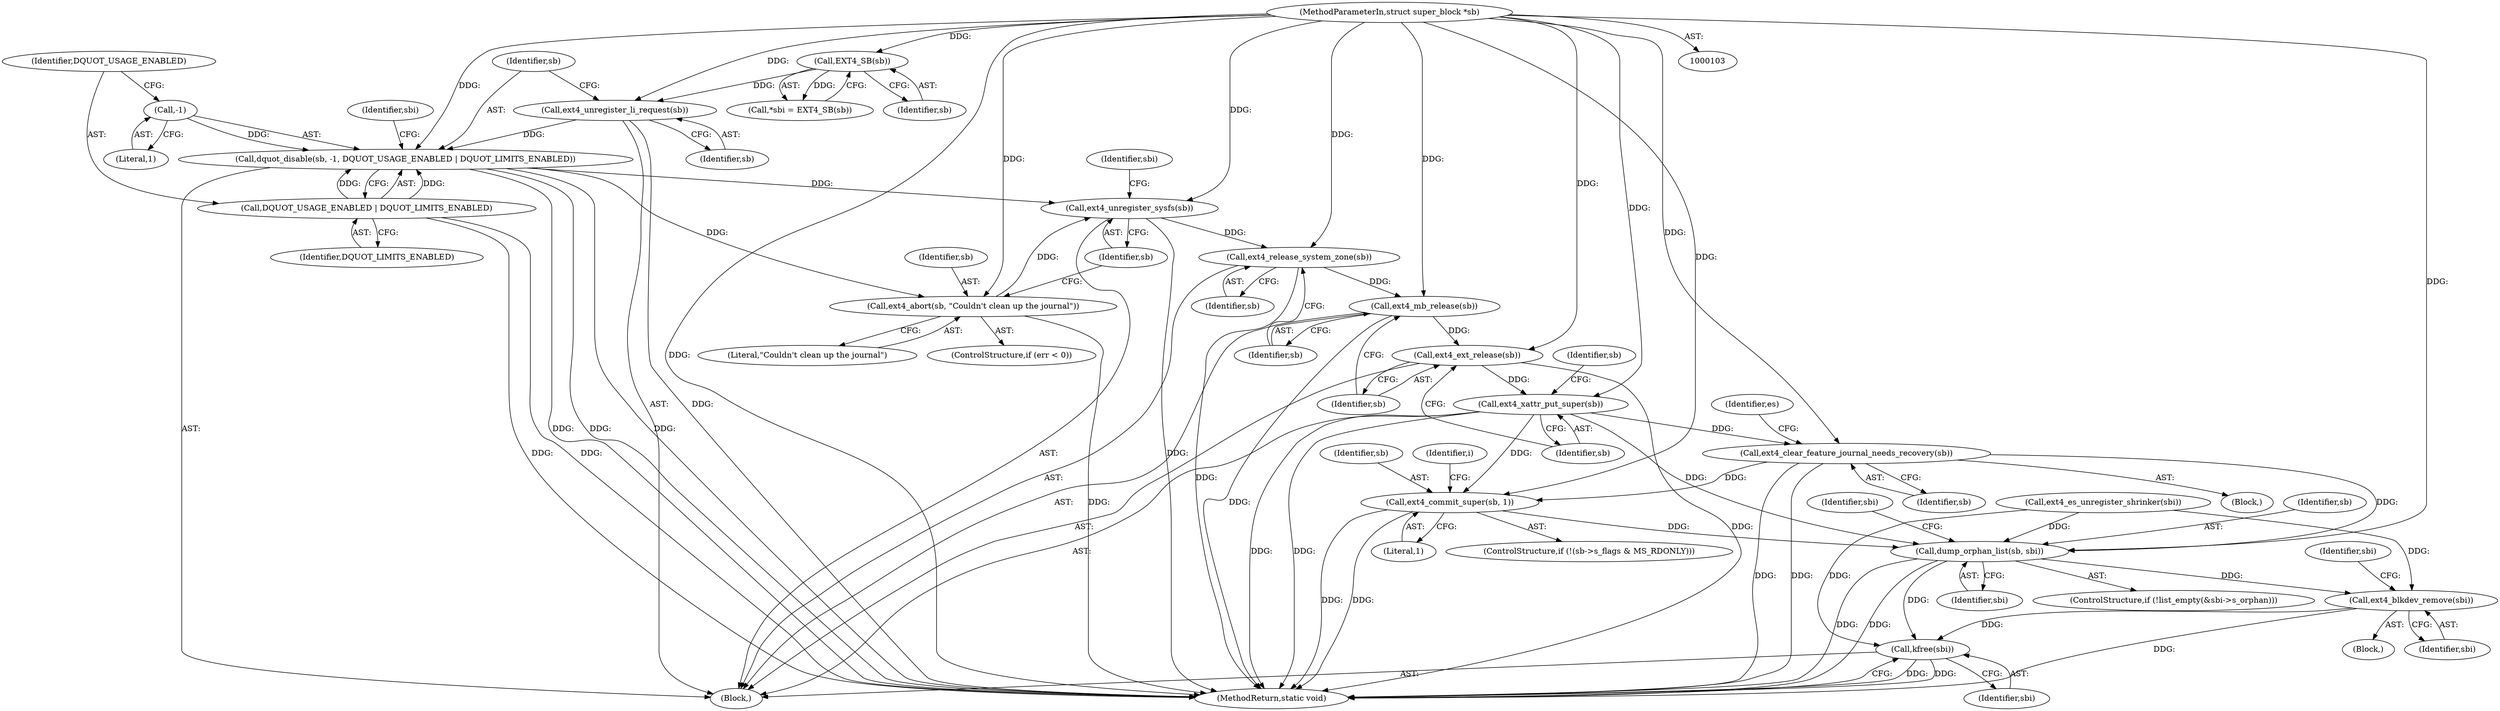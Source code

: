 digraph "1_linux_82939d7999dfc1f1998c4b1c12e2f19edbdff272_0@pointer" {
"1000159" [label="(Call,ext4_unregister_sysfs(sb))"];
"1000156" [label="(Call,ext4_abort(sb, \"Couldn't clean up the journal\"))"];
"1000121" [label="(Call,dquot_disable(sb, -1, DQUOT_USAGE_ENABLED | DQUOT_LIMITS_ENABLED))"];
"1000119" [label="(Call,ext4_unregister_li_request(sb))"];
"1000109" [label="(Call,EXT4_SB(sb))"];
"1000104" [label="(MethodParameterIn,struct super_block *sb)"];
"1000123" [label="(Call,-1)"];
"1000125" [label="(Call,DQUOT_USAGE_ENABLED | DQUOT_LIMITS_ENABLED)"];
"1000168" [label="(Call,ext4_release_system_zone(sb))"];
"1000170" [label="(Call,ext4_mb_release(sb))"];
"1000172" [label="(Call,ext4_ext_release(sb))"];
"1000174" [label="(Call,ext4_xattr_put_super(sb))"];
"1000184" [label="(Call,ext4_clear_feature_journal_needs_recovery(sb))"];
"1000201" [label="(Call,ext4_commit_super(sb, 1))"];
"1000275" [label="(Call,dump_orphan_list(sb, sbi))"];
"1000313" [label="(Call,ext4_blkdev_remove(sbi))"];
"1000364" [label="(Call,kfree(sbi))"];
"1000125" [label="(Call,DQUOT_USAGE_ENABLED | DQUOT_LIMITS_ENABLED)"];
"1000161" [label="(Call,ext4_es_unregister_shrinker(sbi))"];
"1000170" [label="(Call,ext4_mb_release(sb))"];
"1000160" [label="(Identifier,sb)"];
"1000159" [label="(Call,ext4_unregister_sysfs(sb))"];
"1000104" [label="(MethodParameterIn,struct super_block *sb)"];
"1000275" [label="(Call,dump_orphan_list(sb, sbi))"];
"1000183" [label="(Block,)"];
"1000203" [label="(Literal,1)"];
"1000180" [label="(Identifier,sb)"];
"1000366" [label="(MethodReturn,static void)"];
"1000201" [label="(Call,ext4_commit_super(sb, 1))"];
"1000202" [label="(Identifier,sb)"];
"1000364" [label="(Call,kfree(sbi))"];
"1000194" [label="(ControlStructure,if (!(sb->s_flags & MS_RDONLY)))"];
"1000173" [label="(Identifier,sb)"];
"1000156" [label="(Call,ext4_abort(sb, \"Couldn't clean up the journal\"))"];
"1000157" [label="(Identifier,sb)"];
"1000314" [label="(Identifier,sbi)"];
"1000122" [label="(Identifier,sb)"];
"1000123" [label="(Call,-1)"];
"1000365" [label="(Identifier,sbi)"];
"1000127" [label="(Identifier,DQUOT_LIMITS_ENABLED)"];
"1000304" [label="(Block,)"];
"1000158" [label="(Literal,\"Couldn't clean up the journal\")"];
"1000152" [label="(ControlStructure,if (err < 0))"];
"1000317" [label="(Identifier,sbi)"];
"1000277" [label="(Identifier,sbi)"];
"1000188" [label="(Identifier,es)"];
"1000109" [label="(Call,EXT4_SB(sb))"];
"1000110" [label="(Identifier,sb)"];
"1000119" [label="(Call,ext4_unregister_li_request(sb))"];
"1000124" [label="(Literal,1)"];
"1000126" [label="(Identifier,DQUOT_USAGE_ENABLED)"];
"1000162" [label="(Identifier,sbi)"];
"1000184" [label="(Call,ext4_clear_feature_journal_needs_recovery(sb))"];
"1000185" [label="(Identifier,sb)"];
"1000107" [label="(Call,*sbi = EXT4_SB(sb))"];
"1000120" [label="(Identifier,sb)"];
"1000130" [label="(Identifier,sbi)"];
"1000169" [label="(Identifier,sb)"];
"1000276" [label="(Identifier,sb)"];
"1000121" [label="(Call,dquot_disable(sb, -1, DQUOT_USAGE_ENABLED | DQUOT_LIMITS_ENABLED))"];
"1000206" [label="(Identifier,i)"];
"1000282" [label="(Identifier,sbi)"];
"1000313" [label="(Call,ext4_blkdev_remove(sbi))"];
"1000171" [label="(Identifier,sb)"];
"1000268" [label="(ControlStructure,if (!list_empty(&sbi->s_orphan)))"];
"1000168" [label="(Call,ext4_release_system_zone(sb))"];
"1000175" [label="(Identifier,sb)"];
"1000172" [label="(Call,ext4_ext_release(sb))"];
"1000105" [label="(Block,)"];
"1000174" [label="(Call,ext4_xattr_put_super(sb))"];
"1000159" -> "1000105"  [label="AST: "];
"1000159" -> "1000160"  [label="CFG: "];
"1000160" -> "1000159"  [label="AST: "];
"1000162" -> "1000159"  [label="CFG: "];
"1000159" -> "1000366"  [label="DDG: "];
"1000156" -> "1000159"  [label="DDG: "];
"1000121" -> "1000159"  [label="DDG: "];
"1000104" -> "1000159"  [label="DDG: "];
"1000159" -> "1000168"  [label="DDG: "];
"1000156" -> "1000152"  [label="AST: "];
"1000156" -> "1000158"  [label="CFG: "];
"1000157" -> "1000156"  [label="AST: "];
"1000158" -> "1000156"  [label="AST: "];
"1000160" -> "1000156"  [label="CFG: "];
"1000156" -> "1000366"  [label="DDG: "];
"1000121" -> "1000156"  [label="DDG: "];
"1000104" -> "1000156"  [label="DDG: "];
"1000121" -> "1000105"  [label="AST: "];
"1000121" -> "1000125"  [label="CFG: "];
"1000122" -> "1000121"  [label="AST: "];
"1000123" -> "1000121"  [label="AST: "];
"1000125" -> "1000121"  [label="AST: "];
"1000130" -> "1000121"  [label="CFG: "];
"1000121" -> "1000366"  [label="DDG: "];
"1000121" -> "1000366"  [label="DDG: "];
"1000121" -> "1000366"  [label="DDG: "];
"1000119" -> "1000121"  [label="DDG: "];
"1000104" -> "1000121"  [label="DDG: "];
"1000123" -> "1000121"  [label="DDG: "];
"1000125" -> "1000121"  [label="DDG: "];
"1000125" -> "1000121"  [label="DDG: "];
"1000119" -> "1000105"  [label="AST: "];
"1000119" -> "1000120"  [label="CFG: "];
"1000120" -> "1000119"  [label="AST: "];
"1000122" -> "1000119"  [label="CFG: "];
"1000119" -> "1000366"  [label="DDG: "];
"1000109" -> "1000119"  [label="DDG: "];
"1000104" -> "1000119"  [label="DDG: "];
"1000109" -> "1000107"  [label="AST: "];
"1000109" -> "1000110"  [label="CFG: "];
"1000110" -> "1000109"  [label="AST: "];
"1000107" -> "1000109"  [label="CFG: "];
"1000109" -> "1000107"  [label="DDG: "];
"1000104" -> "1000109"  [label="DDG: "];
"1000104" -> "1000103"  [label="AST: "];
"1000104" -> "1000366"  [label="DDG: "];
"1000104" -> "1000168"  [label="DDG: "];
"1000104" -> "1000170"  [label="DDG: "];
"1000104" -> "1000172"  [label="DDG: "];
"1000104" -> "1000174"  [label="DDG: "];
"1000104" -> "1000184"  [label="DDG: "];
"1000104" -> "1000201"  [label="DDG: "];
"1000104" -> "1000275"  [label="DDG: "];
"1000123" -> "1000124"  [label="CFG: "];
"1000124" -> "1000123"  [label="AST: "];
"1000126" -> "1000123"  [label="CFG: "];
"1000125" -> "1000127"  [label="CFG: "];
"1000126" -> "1000125"  [label="AST: "];
"1000127" -> "1000125"  [label="AST: "];
"1000125" -> "1000366"  [label="DDG: "];
"1000125" -> "1000366"  [label="DDG: "];
"1000168" -> "1000105"  [label="AST: "];
"1000168" -> "1000169"  [label="CFG: "];
"1000169" -> "1000168"  [label="AST: "];
"1000171" -> "1000168"  [label="CFG: "];
"1000168" -> "1000366"  [label="DDG: "];
"1000168" -> "1000170"  [label="DDG: "];
"1000170" -> "1000105"  [label="AST: "];
"1000170" -> "1000171"  [label="CFG: "];
"1000171" -> "1000170"  [label="AST: "];
"1000173" -> "1000170"  [label="CFG: "];
"1000170" -> "1000366"  [label="DDG: "];
"1000170" -> "1000172"  [label="DDG: "];
"1000172" -> "1000105"  [label="AST: "];
"1000172" -> "1000173"  [label="CFG: "];
"1000173" -> "1000172"  [label="AST: "];
"1000175" -> "1000172"  [label="CFG: "];
"1000172" -> "1000366"  [label="DDG: "];
"1000172" -> "1000174"  [label="DDG: "];
"1000174" -> "1000105"  [label="AST: "];
"1000174" -> "1000175"  [label="CFG: "];
"1000175" -> "1000174"  [label="AST: "];
"1000180" -> "1000174"  [label="CFG: "];
"1000174" -> "1000366"  [label="DDG: "];
"1000174" -> "1000366"  [label="DDG: "];
"1000174" -> "1000184"  [label="DDG: "];
"1000174" -> "1000201"  [label="DDG: "];
"1000174" -> "1000275"  [label="DDG: "];
"1000184" -> "1000183"  [label="AST: "];
"1000184" -> "1000185"  [label="CFG: "];
"1000185" -> "1000184"  [label="AST: "];
"1000188" -> "1000184"  [label="CFG: "];
"1000184" -> "1000366"  [label="DDG: "];
"1000184" -> "1000366"  [label="DDG: "];
"1000184" -> "1000201"  [label="DDG: "];
"1000184" -> "1000275"  [label="DDG: "];
"1000201" -> "1000194"  [label="AST: "];
"1000201" -> "1000203"  [label="CFG: "];
"1000202" -> "1000201"  [label="AST: "];
"1000203" -> "1000201"  [label="AST: "];
"1000206" -> "1000201"  [label="CFG: "];
"1000201" -> "1000366"  [label="DDG: "];
"1000201" -> "1000366"  [label="DDG: "];
"1000201" -> "1000275"  [label="DDG: "];
"1000275" -> "1000268"  [label="AST: "];
"1000275" -> "1000277"  [label="CFG: "];
"1000276" -> "1000275"  [label="AST: "];
"1000277" -> "1000275"  [label="AST: "];
"1000282" -> "1000275"  [label="CFG: "];
"1000275" -> "1000366"  [label="DDG: "];
"1000275" -> "1000366"  [label="DDG: "];
"1000161" -> "1000275"  [label="DDG: "];
"1000275" -> "1000313"  [label="DDG: "];
"1000275" -> "1000364"  [label="DDG: "];
"1000313" -> "1000304"  [label="AST: "];
"1000313" -> "1000314"  [label="CFG: "];
"1000314" -> "1000313"  [label="AST: "];
"1000317" -> "1000313"  [label="CFG: "];
"1000313" -> "1000366"  [label="DDG: "];
"1000161" -> "1000313"  [label="DDG: "];
"1000313" -> "1000364"  [label="DDG: "];
"1000364" -> "1000105"  [label="AST: "];
"1000364" -> "1000365"  [label="CFG: "];
"1000365" -> "1000364"  [label="AST: "];
"1000366" -> "1000364"  [label="CFG: "];
"1000364" -> "1000366"  [label="DDG: "];
"1000364" -> "1000366"  [label="DDG: "];
"1000161" -> "1000364"  [label="DDG: "];
}
